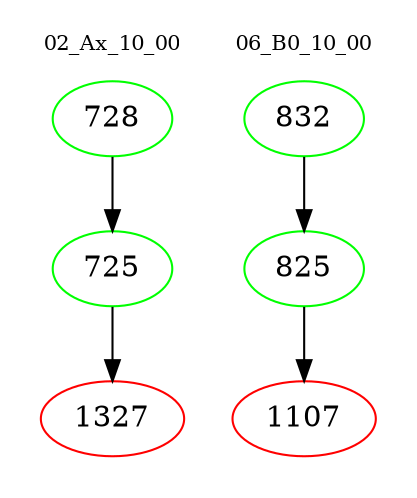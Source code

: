 digraph{
subgraph cluster_0 {
color = white
label = "02_Ax_10_00";
fontsize=10;
T0_728 [label="728", color="green"]
T0_728 -> T0_725 [color="black"]
T0_725 [label="725", color="green"]
T0_725 -> T0_1327 [color="black"]
T0_1327 [label="1327", color="red"]
}
subgraph cluster_1 {
color = white
label = "06_B0_10_00";
fontsize=10;
T1_832 [label="832", color="green"]
T1_832 -> T1_825 [color="black"]
T1_825 [label="825", color="green"]
T1_825 -> T1_1107 [color="black"]
T1_1107 [label="1107", color="red"]
}
}
